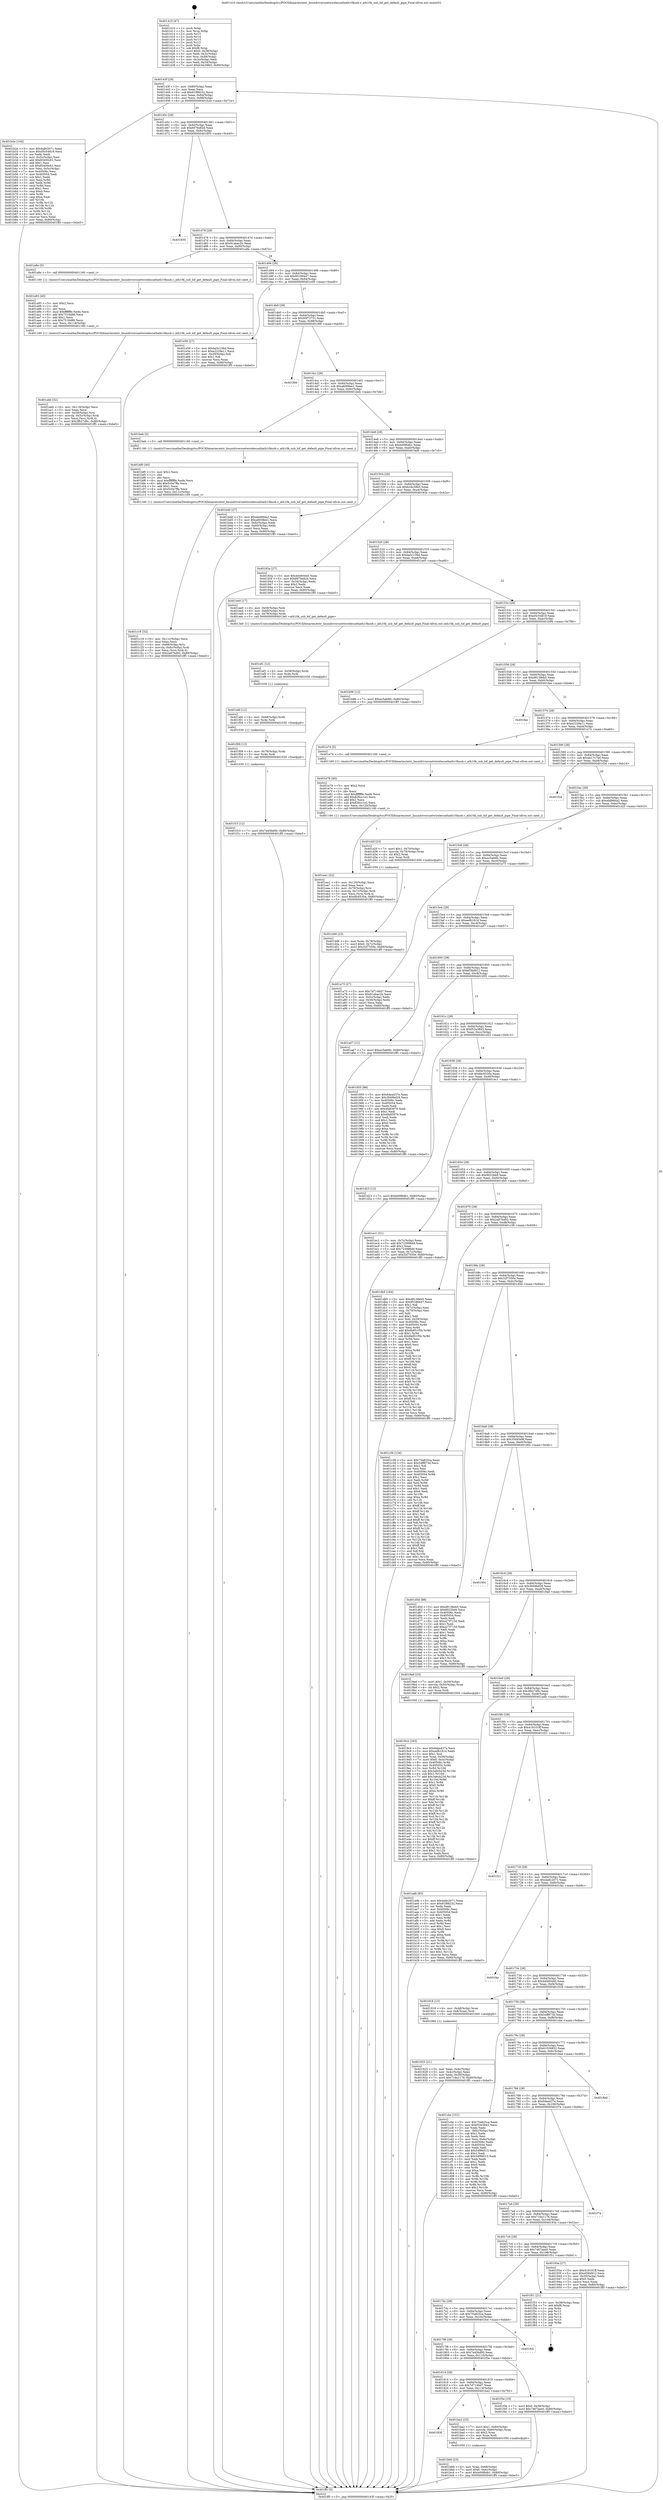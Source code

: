 digraph "0x401410" {
  label = "0x401410 (/mnt/c/Users/mathe/Desktop/tcc/POCII/binaries/extr_linuxdriversnetwirelessathath10kusb.c_ath10k_usb_hif_get_default_pipe_Final-ollvm.out::main(0))"
  labelloc = "t"
  node[shape=record]

  Entry [label="",width=0.3,height=0.3,shape=circle,fillcolor=black,style=filled]
  "0x40143f" [label="{
     0x40143f [29]\l
     | [instrs]\l
     &nbsp;&nbsp;0x40143f \<+3\>: mov -0x80(%rbp),%eax\l
     &nbsp;&nbsp;0x401442 \<+2\>: mov %eax,%ecx\l
     &nbsp;&nbsp;0x401444 \<+6\>: sub $0x81f88232,%ecx\l
     &nbsp;&nbsp;0x40144a \<+6\>: mov %eax,-0x84(%rbp)\l
     &nbsp;&nbsp;0x401450 \<+6\>: mov %ecx,-0x88(%rbp)\l
     &nbsp;&nbsp;0x401456 \<+6\>: je 0000000000401b2e \<main+0x71e\>\l
  }"]
  "0x401b2e" [label="{
     0x401b2e [104]\l
     | [instrs]\l
     &nbsp;&nbsp;0x401b2e \<+5\>: mov $0x4a8c2071,%eax\l
     &nbsp;&nbsp;0x401b33 \<+5\>: mov $0xd5c54819,%ecx\l
     &nbsp;&nbsp;0x401b38 \<+2\>: xor %edx,%edx\l
     &nbsp;&nbsp;0x401b3a \<+3\>: mov -0x5c(%rbp),%esi\l
     &nbsp;&nbsp;0x401b3d \<+6\>: add $0x83400c61,%esi\l
     &nbsp;&nbsp;0x401b43 \<+3\>: add $0x1,%esi\l
     &nbsp;&nbsp;0x401b46 \<+6\>: sub $0x83400c61,%esi\l
     &nbsp;&nbsp;0x401b4c \<+3\>: mov %esi,-0x5c(%rbp)\l
     &nbsp;&nbsp;0x401b4f \<+7\>: mov 0x40506c,%esi\l
     &nbsp;&nbsp;0x401b56 \<+7\>: mov 0x405054,%edi\l
     &nbsp;&nbsp;0x401b5d \<+3\>: sub $0x1,%edx\l
     &nbsp;&nbsp;0x401b60 \<+3\>: mov %esi,%r8d\l
     &nbsp;&nbsp;0x401b63 \<+3\>: add %edx,%r8d\l
     &nbsp;&nbsp;0x401b66 \<+4\>: imul %r8d,%esi\l
     &nbsp;&nbsp;0x401b6a \<+3\>: and $0x1,%esi\l
     &nbsp;&nbsp;0x401b6d \<+3\>: cmp $0x0,%esi\l
     &nbsp;&nbsp;0x401b70 \<+4\>: sete %r9b\l
     &nbsp;&nbsp;0x401b74 \<+3\>: cmp $0xa,%edi\l
     &nbsp;&nbsp;0x401b77 \<+4\>: setl %r10b\l
     &nbsp;&nbsp;0x401b7b \<+3\>: mov %r9b,%r11b\l
     &nbsp;&nbsp;0x401b7e \<+3\>: and %r10b,%r11b\l
     &nbsp;&nbsp;0x401b81 \<+3\>: xor %r10b,%r9b\l
     &nbsp;&nbsp;0x401b84 \<+3\>: or %r9b,%r11b\l
     &nbsp;&nbsp;0x401b87 \<+4\>: test $0x1,%r11b\l
     &nbsp;&nbsp;0x401b8b \<+3\>: cmovne %ecx,%eax\l
     &nbsp;&nbsp;0x401b8e \<+3\>: mov %eax,-0x80(%rbp)\l
     &nbsp;&nbsp;0x401b91 \<+5\>: jmp 0000000000401ff5 \<main+0xbe5\>\l
  }"]
  "0x40145c" [label="{
     0x40145c [28]\l
     | [instrs]\l
     &nbsp;&nbsp;0x40145c \<+5\>: jmp 0000000000401461 \<main+0x51\>\l
     &nbsp;&nbsp;0x401461 \<+6\>: mov -0x84(%rbp),%eax\l
     &nbsp;&nbsp;0x401467 \<+5\>: sub $0x8976e82d,%eax\l
     &nbsp;&nbsp;0x40146c \<+6\>: mov %eax,-0x8c(%rbp)\l
     &nbsp;&nbsp;0x401472 \<+6\>: je 0000000000401855 \<main+0x445\>\l
  }"]
  Exit [label="",width=0.3,height=0.3,shape=circle,fillcolor=black,style=filled,peripheries=2]
  "0x401855" [label="{
     0x401855\l
  }", style=dashed]
  "0x401478" [label="{
     0x401478 [28]\l
     | [instrs]\l
     &nbsp;&nbsp;0x401478 \<+5\>: jmp 000000000040147d \<main+0x6d\>\l
     &nbsp;&nbsp;0x40147d \<+6\>: mov -0x84(%rbp),%eax\l
     &nbsp;&nbsp;0x401483 \<+5\>: sub $0x91abac2b,%eax\l
     &nbsp;&nbsp;0x401488 \<+6\>: mov %eax,-0x90(%rbp)\l
     &nbsp;&nbsp;0x40148e \<+6\>: je 0000000000401a8e \<main+0x67e\>\l
  }"]
  "0x401f15" [label="{
     0x401f15 [12]\l
     | [instrs]\l
     &nbsp;&nbsp;0x401f15 \<+7\>: movl $0x7a45bd00,-0x80(%rbp)\l
     &nbsp;&nbsp;0x401f1c \<+5\>: jmp 0000000000401ff5 \<main+0xbe5\>\l
  }"]
  "0x401a8e" [label="{
     0x401a8e [5]\l
     | [instrs]\l
     &nbsp;&nbsp;0x401a8e \<+5\>: call 0000000000401160 \<next_i\>\l
     | [calls]\l
     &nbsp;&nbsp;0x401160 \{1\} (/mnt/c/Users/mathe/Desktop/tcc/POCII/binaries/extr_linuxdriversnetwirelessathath10kusb.c_ath10k_usb_hif_get_default_pipe_Final-ollvm.out::next_i)\l
  }"]
  "0x401494" [label="{
     0x401494 [28]\l
     | [instrs]\l
     &nbsp;&nbsp;0x401494 \<+5\>: jmp 0000000000401499 \<main+0x89\>\l
     &nbsp;&nbsp;0x401499 \<+6\>: mov -0x84(%rbp),%eax\l
     &nbsp;&nbsp;0x40149f \<+5\>: sub $0x95189447,%eax\l
     &nbsp;&nbsp;0x4014a4 \<+6\>: mov %eax,-0x94(%rbp)\l
     &nbsp;&nbsp;0x4014aa \<+6\>: je 0000000000401e59 \<main+0xa49\>\l
  }"]
  "0x401f09" [label="{
     0x401f09 [12]\l
     | [instrs]\l
     &nbsp;&nbsp;0x401f09 \<+4\>: mov -0x78(%rbp),%rdx\l
     &nbsp;&nbsp;0x401f0d \<+3\>: mov %rdx,%rdi\l
     &nbsp;&nbsp;0x401f10 \<+5\>: call 0000000000401030 \<free@plt\>\l
     | [calls]\l
     &nbsp;&nbsp;0x401030 \{1\} (unknown)\l
  }"]
  "0x401e59" [label="{
     0x401e59 [27]\l
     | [instrs]\l
     &nbsp;&nbsp;0x401e59 \<+5\>: mov $0xba5c156d,%eax\l
     &nbsp;&nbsp;0x401e5e \<+5\>: mov $0xe2229e11,%ecx\l
     &nbsp;&nbsp;0x401e63 \<+3\>: mov -0x29(%rbp),%dl\l
     &nbsp;&nbsp;0x401e66 \<+3\>: test $0x1,%dl\l
     &nbsp;&nbsp;0x401e69 \<+3\>: cmovne %ecx,%eax\l
     &nbsp;&nbsp;0x401e6c \<+3\>: mov %eax,-0x80(%rbp)\l
     &nbsp;&nbsp;0x401e6f \<+5\>: jmp 0000000000401ff5 \<main+0xbe5\>\l
  }"]
  "0x4014b0" [label="{
     0x4014b0 [28]\l
     | [instrs]\l
     &nbsp;&nbsp;0x4014b0 \<+5\>: jmp 00000000004014b5 \<main+0xa5\>\l
     &nbsp;&nbsp;0x4014b5 \<+6\>: mov -0x84(%rbp),%eax\l
     &nbsp;&nbsp;0x4014bb \<+5\>: sub $0x95f72731,%eax\l
     &nbsp;&nbsp;0x4014c0 \<+6\>: mov %eax,-0x98(%rbp)\l
     &nbsp;&nbsp;0x4014c6 \<+6\>: je 0000000000401f66 \<main+0xb56\>\l
  }"]
  "0x401efd" [label="{
     0x401efd [12]\l
     | [instrs]\l
     &nbsp;&nbsp;0x401efd \<+4\>: mov -0x68(%rbp),%rdx\l
     &nbsp;&nbsp;0x401f01 \<+3\>: mov %rdx,%rdi\l
     &nbsp;&nbsp;0x401f04 \<+5\>: call 0000000000401030 \<free@plt\>\l
     | [calls]\l
     &nbsp;&nbsp;0x401030 \{1\} (unknown)\l
  }"]
  "0x401f66" [label="{
     0x401f66\l
  }", style=dashed]
  "0x4014cc" [label="{
     0x4014cc [28]\l
     | [instrs]\l
     &nbsp;&nbsp;0x4014cc \<+5\>: jmp 00000000004014d1 \<main+0xc1\>\l
     &nbsp;&nbsp;0x4014d1 \<+6\>: mov -0x84(%rbp),%eax\l
     &nbsp;&nbsp;0x4014d7 \<+5\>: sub $0xa6008ee1,%eax\l
     &nbsp;&nbsp;0x4014dc \<+6\>: mov %eax,-0x9c(%rbp)\l
     &nbsp;&nbsp;0x4014e2 \<+6\>: je 0000000000401beb \<main+0x7db\>\l
  }"]
  "0x401ef1" [label="{
     0x401ef1 [12]\l
     | [instrs]\l
     &nbsp;&nbsp;0x401ef1 \<+4\>: mov -0x58(%rbp),%rdx\l
     &nbsp;&nbsp;0x401ef5 \<+3\>: mov %rdx,%rdi\l
     &nbsp;&nbsp;0x401ef8 \<+5\>: call 0000000000401030 \<free@plt\>\l
     | [calls]\l
     &nbsp;&nbsp;0x401030 \{1\} (unknown)\l
  }"]
  "0x401beb" [label="{
     0x401beb [5]\l
     | [instrs]\l
     &nbsp;&nbsp;0x401beb \<+5\>: call 0000000000401160 \<next_i\>\l
     | [calls]\l
     &nbsp;&nbsp;0x401160 \{1\} (/mnt/c/Users/mathe/Desktop/tcc/POCII/binaries/extr_linuxdriversnetwirelessathath10kusb.c_ath10k_usb_hif_get_default_pipe_Final-ollvm.out::next_i)\l
  }"]
  "0x4014e8" [label="{
     0x4014e8 [28]\l
     | [instrs]\l
     &nbsp;&nbsp;0x4014e8 \<+5\>: jmp 00000000004014ed \<main+0xdd\>\l
     &nbsp;&nbsp;0x4014ed \<+6\>: mov -0x84(%rbp),%eax\l
     &nbsp;&nbsp;0x4014f3 \<+5\>: sub $0xb00f6db1,%eax\l
     &nbsp;&nbsp;0x4014f8 \<+6\>: mov %eax,-0xa0(%rbp)\l
     &nbsp;&nbsp;0x4014fe \<+6\>: je 0000000000401bd0 \<main+0x7c0\>\l
  }"]
  "0x401ea1" [label="{
     0x401ea1 [32]\l
     | [instrs]\l
     &nbsp;&nbsp;0x401ea1 \<+6\>: mov -0x120(%rbp),%ecx\l
     &nbsp;&nbsp;0x401ea7 \<+3\>: imul %eax,%ecx\l
     &nbsp;&nbsp;0x401eaa \<+4\>: mov -0x78(%rbp),%rsi\l
     &nbsp;&nbsp;0x401eae \<+4\>: movslq -0x7c(%rbp),%rdi\l
     &nbsp;&nbsp;0x401eb2 \<+3\>: mov %ecx,(%rsi,%rdi,4)\l
     &nbsp;&nbsp;0x401eb5 \<+7\>: movl $0xfdc6530a,-0x80(%rbp)\l
     &nbsp;&nbsp;0x401ebc \<+5\>: jmp 0000000000401ff5 \<main+0xbe5\>\l
  }"]
  "0x401bd0" [label="{
     0x401bd0 [27]\l
     | [instrs]\l
     &nbsp;&nbsp;0x401bd0 \<+5\>: mov $0xebd960a2,%eax\l
     &nbsp;&nbsp;0x401bd5 \<+5\>: mov $0xa6008ee1,%ecx\l
     &nbsp;&nbsp;0x401bda \<+3\>: mov -0x6c(%rbp),%edx\l
     &nbsp;&nbsp;0x401bdd \<+3\>: cmp -0x60(%rbp),%edx\l
     &nbsp;&nbsp;0x401be0 \<+3\>: cmovl %ecx,%eax\l
     &nbsp;&nbsp;0x401be3 \<+3\>: mov %eax,-0x80(%rbp)\l
     &nbsp;&nbsp;0x401be6 \<+5\>: jmp 0000000000401ff5 \<main+0xbe5\>\l
  }"]
  "0x401504" [label="{
     0x401504 [28]\l
     | [instrs]\l
     &nbsp;&nbsp;0x401504 \<+5\>: jmp 0000000000401509 \<main+0xf9\>\l
     &nbsp;&nbsp;0x401509 \<+6\>: mov -0x84(%rbp),%eax\l
     &nbsp;&nbsp;0x40150f \<+5\>: sub $0xb34c58b5,%eax\l
     &nbsp;&nbsp;0x401514 \<+6\>: mov %eax,-0xa4(%rbp)\l
     &nbsp;&nbsp;0x40151a \<+6\>: je 000000000040183a \<main+0x42a\>\l
  }"]
  "0x401e79" [label="{
     0x401e79 [40]\l
     | [instrs]\l
     &nbsp;&nbsp;0x401e79 \<+5\>: mov $0x2,%ecx\l
     &nbsp;&nbsp;0x401e7e \<+1\>: cltd\l
     &nbsp;&nbsp;0x401e7f \<+2\>: idiv %ecx\l
     &nbsp;&nbsp;0x401e81 \<+6\>: imul $0xfffffffe,%edx,%ecx\l
     &nbsp;&nbsp;0x401e87 \<+6\>: add $0x826cc1e2,%ecx\l
     &nbsp;&nbsp;0x401e8d \<+3\>: add $0x1,%ecx\l
     &nbsp;&nbsp;0x401e90 \<+6\>: sub $0x826cc1e2,%ecx\l
     &nbsp;&nbsp;0x401e96 \<+6\>: mov %ecx,-0x120(%rbp)\l
     &nbsp;&nbsp;0x401e9c \<+5\>: call 0000000000401160 \<next_i\>\l
     | [calls]\l
     &nbsp;&nbsp;0x401160 \{1\} (/mnt/c/Users/mathe/Desktop/tcc/POCII/binaries/extr_linuxdriversnetwirelessathath10kusb.c_ath10k_usb_hif_get_default_pipe_Final-ollvm.out::next_i)\l
  }"]
  "0x40183a" [label="{
     0x40183a [27]\l
     | [instrs]\l
     &nbsp;&nbsp;0x40183a \<+5\>: mov $0x4d460440,%eax\l
     &nbsp;&nbsp;0x40183f \<+5\>: mov $0x8976e82d,%ecx\l
     &nbsp;&nbsp;0x401844 \<+3\>: mov -0x34(%rbp),%edx\l
     &nbsp;&nbsp;0x401847 \<+3\>: cmp $0x2,%edx\l
     &nbsp;&nbsp;0x40184a \<+3\>: cmovne %ecx,%eax\l
     &nbsp;&nbsp;0x40184d \<+3\>: mov %eax,-0x80(%rbp)\l
     &nbsp;&nbsp;0x401850 \<+5\>: jmp 0000000000401ff5 \<main+0xbe5\>\l
  }"]
  "0x401520" [label="{
     0x401520 [28]\l
     | [instrs]\l
     &nbsp;&nbsp;0x401520 \<+5\>: jmp 0000000000401525 \<main+0x115\>\l
     &nbsp;&nbsp;0x401525 \<+6\>: mov -0x84(%rbp),%eax\l
     &nbsp;&nbsp;0x40152b \<+5\>: sub $0xba5c156d,%eax\l
     &nbsp;&nbsp;0x401530 \<+6\>: mov %eax,-0xa8(%rbp)\l
     &nbsp;&nbsp;0x401536 \<+6\>: je 0000000000401ee0 \<main+0xad0\>\l
  }"]
  "0x401ff5" [label="{
     0x401ff5 [5]\l
     | [instrs]\l
     &nbsp;&nbsp;0x401ff5 \<+5\>: jmp 000000000040143f \<main+0x2f\>\l
  }"]
  "0x401410" [label="{
     0x401410 [47]\l
     | [instrs]\l
     &nbsp;&nbsp;0x401410 \<+1\>: push %rbp\l
     &nbsp;&nbsp;0x401411 \<+3\>: mov %rsp,%rbp\l
     &nbsp;&nbsp;0x401414 \<+2\>: push %r15\l
     &nbsp;&nbsp;0x401416 \<+2\>: push %r14\l
     &nbsp;&nbsp;0x401418 \<+2\>: push %r13\l
     &nbsp;&nbsp;0x40141a \<+2\>: push %r12\l
     &nbsp;&nbsp;0x40141c \<+1\>: push %rbx\l
     &nbsp;&nbsp;0x40141d \<+7\>: sub $0xf8,%rsp\l
     &nbsp;&nbsp;0x401424 \<+7\>: movl $0x0,-0x38(%rbp)\l
     &nbsp;&nbsp;0x40142b \<+3\>: mov %edi,-0x3c(%rbp)\l
     &nbsp;&nbsp;0x40142e \<+4\>: mov %rsi,-0x48(%rbp)\l
     &nbsp;&nbsp;0x401432 \<+3\>: mov -0x3c(%rbp),%edi\l
     &nbsp;&nbsp;0x401435 \<+3\>: mov %edi,-0x34(%rbp)\l
     &nbsp;&nbsp;0x401438 \<+7\>: movl $0xb34c58b5,-0x80(%rbp)\l
  }"]
  "0x401d46" [label="{
     0x401d46 [23]\l
     | [instrs]\l
     &nbsp;&nbsp;0x401d46 \<+4\>: mov %rax,-0x78(%rbp)\l
     &nbsp;&nbsp;0x401d4a \<+7\>: movl $0x0,-0x7c(%rbp)\l
     &nbsp;&nbsp;0x401d51 \<+7\>: movl $0x32f7550e,-0x80(%rbp)\l
     &nbsp;&nbsp;0x401d58 \<+5\>: jmp 0000000000401ff5 \<main+0xbe5\>\l
  }"]
  "0x401ee0" [label="{
     0x401ee0 [17]\l
     | [instrs]\l
     &nbsp;&nbsp;0x401ee0 \<+4\>: mov -0x58(%rbp),%rdi\l
     &nbsp;&nbsp;0x401ee4 \<+4\>: mov -0x68(%rbp),%rsi\l
     &nbsp;&nbsp;0x401ee8 \<+4\>: mov -0x78(%rbp),%rdx\l
     &nbsp;&nbsp;0x401eec \<+5\>: call 00000000004013e0 \<ath10k_usb_hif_get_default_pipe\>\l
     | [calls]\l
     &nbsp;&nbsp;0x4013e0 \{1\} (/mnt/c/Users/mathe/Desktop/tcc/POCII/binaries/extr_linuxdriversnetwirelessathath10kusb.c_ath10k_usb_hif_get_default_pipe_Final-ollvm.out::ath10k_usb_hif_get_default_pipe)\l
  }"]
  "0x40153c" [label="{
     0x40153c [28]\l
     | [instrs]\l
     &nbsp;&nbsp;0x40153c \<+5\>: jmp 0000000000401541 \<main+0x131\>\l
     &nbsp;&nbsp;0x401541 \<+6\>: mov -0x84(%rbp),%eax\l
     &nbsp;&nbsp;0x401547 \<+5\>: sub $0xd5c54819,%eax\l
     &nbsp;&nbsp;0x40154c \<+6\>: mov %eax,-0xac(%rbp)\l
     &nbsp;&nbsp;0x401552 \<+6\>: je 0000000000401b96 \<main+0x786\>\l
  }"]
  "0x401c18" [label="{
     0x401c18 [32]\l
     | [instrs]\l
     &nbsp;&nbsp;0x401c18 \<+6\>: mov -0x11c(%rbp),%ecx\l
     &nbsp;&nbsp;0x401c1e \<+3\>: imul %eax,%ecx\l
     &nbsp;&nbsp;0x401c21 \<+4\>: mov -0x68(%rbp),%rsi\l
     &nbsp;&nbsp;0x401c25 \<+4\>: movslq -0x6c(%rbp),%rdi\l
     &nbsp;&nbsp;0x401c29 \<+3\>: mov %ecx,(%rsi,%rdi,4)\l
     &nbsp;&nbsp;0x401c2c \<+7\>: movl $0x2a87bd92,-0x80(%rbp)\l
     &nbsp;&nbsp;0x401c33 \<+5\>: jmp 0000000000401ff5 \<main+0xbe5\>\l
  }"]
  "0x401b96" [label="{
     0x401b96 [12]\l
     | [instrs]\l
     &nbsp;&nbsp;0x401b96 \<+7\>: movl $0xec5ab6fc,-0x80(%rbp)\l
     &nbsp;&nbsp;0x401b9d \<+5\>: jmp 0000000000401ff5 \<main+0xbe5\>\l
  }"]
  "0x401558" [label="{
     0x401558 [28]\l
     | [instrs]\l
     &nbsp;&nbsp;0x401558 \<+5\>: jmp 000000000040155d \<main+0x14d\>\l
     &nbsp;&nbsp;0x40155d \<+6\>: mov -0x84(%rbp),%eax\l
     &nbsp;&nbsp;0x401563 \<+5\>: sub $0xd9138eb5,%eax\l
     &nbsp;&nbsp;0x401568 \<+6\>: mov %eax,-0xb0(%rbp)\l
     &nbsp;&nbsp;0x40156e \<+6\>: je 0000000000401fee \<main+0xbde\>\l
  }"]
  "0x401bf0" [label="{
     0x401bf0 [40]\l
     | [instrs]\l
     &nbsp;&nbsp;0x401bf0 \<+5\>: mov $0x2,%ecx\l
     &nbsp;&nbsp;0x401bf5 \<+1\>: cltd\l
     &nbsp;&nbsp;0x401bf6 \<+2\>: idiv %ecx\l
     &nbsp;&nbsp;0x401bf8 \<+6\>: imul $0xfffffffe,%edx,%ecx\l
     &nbsp;&nbsp;0x401bfe \<+6\>: add $0x5c0a7ffa,%ecx\l
     &nbsp;&nbsp;0x401c04 \<+3\>: add $0x1,%ecx\l
     &nbsp;&nbsp;0x401c07 \<+6\>: sub $0x5c0a7ffa,%ecx\l
     &nbsp;&nbsp;0x401c0d \<+6\>: mov %ecx,-0x11c(%rbp)\l
     &nbsp;&nbsp;0x401c13 \<+5\>: call 0000000000401160 \<next_i\>\l
     | [calls]\l
     &nbsp;&nbsp;0x401160 \{1\} (/mnt/c/Users/mathe/Desktop/tcc/POCII/binaries/extr_linuxdriversnetwirelessathath10kusb.c_ath10k_usb_hif_get_default_pipe_Final-ollvm.out::next_i)\l
  }"]
  "0x401fee" [label="{
     0x401fee\l
  }", style=dashed]
  "0x401574" [label="{
     0x401574 [28]\l
     | [instrs]\l
     &nbsp;&nbsp;0x401574 \<+5\>: jmp 0000000000401579 \<main+0x169\>\l
     &nbsp;&nbsp;0x401579 \<+6\>: mov -0x84(%rbp),%eax\l
     &nbsp;&nbsp;0x40157f \<+5\>: sub $0xe2229e11,%eax\l
     &nbsp;&nbsp;0x401584 \<+6\>: mov %eax,-0xb4(%rbp)\l
     &nbsp;&nbsp;0x40158a \<+6\>: je 0000000000401e74 \<main+0xa64\>\l
  }"]
  "0x401bb9" [label="{
     0x401bb9 [23]\l
     | [instrs]\l
     &nbsp;&nbsp;0x401bb9 \<+4\>: mov %rax,-0x68(%rbp)\l
     &nbsp;&nbsp;0x401bbd \<+7\>: movl $0x0,-0x6c(%rbp)\l
     &nbsp;&nbsp;0x401bc4 \<+7\>: movl $0xb00f6db1,-0x80(%rbp)\l
     &nbsp;&nbsp;0x401bcb \<+5\>: jmp 0000000000401ff5 \<main+0xbe5\>\l
  }"]
  "0x401e74" [label="{
     0x401e74 [5]\l
     | [instrs]\l
     &nbsp;&nbsp;0x401e74 \<+5\>: call 0000000000401160 \<next_i\>\l
     | [calls]\l
     &nbsp;&nbsp;0x401160 \{1\} (/mnt/c/Users/mathe/Desktop/tcc/POCII/binaries/extr_linuxdriversnetwirelessathath10kusb.c_ath10k_usb_hif_get_default_pipe_Final-ollvm.out::next_i)\l
  }"]
  "0x401590" [label="{
     0x401590 [28]\l
     | [instrs]\l
     &nbsp;&nbsp;0x401590 \<+5\>: jmp 0000000000401595 \<main+0x185\>\l
     &nbsp;&nbsp;0x401595 \<+6\>: mov -0x84(%rbp),%eax\l
     &nbsp;&nbsp;0x40159b \<+5\>: sub $0xeb17c7a0,%eax\l
     &nbsp;&nbsp;0x4015a0 \<+6\>: mov %eax,-0xb8(%rbp)\l
     &nbsp;&nbsp;0x4015a6 \<+6\>: je 0000000000401f2d \<main+0xb1d\>\l
  }"]
  "0x401830" [label="{
     0x401830\l
  }", style=dashed]
  "0x401f2d" [label="{
     0x401f2d\l
  }", style=dashed]
  "0x4015ac" [label="{
     0x4015ac [28]\l
     | [instrs]\l
     &nbsp;&nbsp;0x4015ac \<+5\>: jmp 00000000004015b1 \<main+0x1a1\>\l
     &nbsp;&nbsp;0x4015b1 \<+6\>: mov -0x84(%rbp),%eax\l
     &nbsp;&nbsp;0x4015b7 \<+5\>: sub $0xebd960a2,%eax\l
     &nbsp;&nbsp;0x4015bc \<+6\>: mov %eax,-0xbc(%rbp)\l
     &nbsp;&nbsp;0x4015c2 \<+6\>: je 0000000000401d2f \<main+0x91f\>\l
  }"]
  "0x401ba2" [label="{
     0x401ba2 [23]\l
     | [instrs]\l
     &nbsp;&nbsp;0x401ba2 \<+7\>: movl $0x1,-0x60(%rbp)\l
     &nbsp;&nbsp;0x401ba9 \<+4\>: movslq -0x60(%rbp),%rax\l
     &nbsp;&nbsp;0x401bad \<+4\>: shl $0x2,%rax\l
     &nbsp;&nbsp;0x401bb1 \<+3\>: mov %rax,%rdi\l
     &nbsp;&nbsp;0x401bb4 \<+5\>: call 0000000000401050 \<malloc@plt\>\l
     | [calls]\l
     &nbsp;&nbsp;0x401050 \{1\} (unknown)\l
  }"]
  "0x401d2f" [label="{
     0x401d2f [23]\l
     | [instrs]\l
     &nbsp;&nbsp;0x401d2f \<+7\>: movl $0x1,-0x70(%rbp)\l
     &nbsp;&nbsp;0x401d36 \<+4\>: movslq -0x70(%rbp),%rax\l
     &nbsp;&nbsp;0x401d3a \<+4\>: shl $0x2,%rax\l
     &nbsp;&nbsp;0x401d3e \<+3\>: mov %rax,%rdi\l
     &nbsp;&nbsp;0x401d41 \<+5\>: call 0000000000401050 \<malloc@plt\>\l
     | [calls]\l
     &nbsp;&nbsp;0x401050 \{1\} (unknown)\l
  }"]
  "0x4015c8" [label="{
     0x4015c8 [28]\l
     | [instrs]\l
     &nbsp;&nbsp;0x4015c8 \<+5\>: jmp 00000000004015cd \<main+0x1bd\>\l
     &nbsp;&nbsp;0x4015cd \<+6\>: mov -0x84(%rbp),%eax\l
     &nbsp;&nbsp;0x4015d3 \<+5\>: sub $0xec5ab6fc,%eax\l
     &nbsp;&nbsp;0x4015d8 \<+6\>: mov %eax,-0xc0(%rbp)\l
     &nbsp;&nbsp;0x4015de \<+6\>: je 0000000000401a73 \<main+0x663\>\l
  }"]
  "0x401814" [label="{
     0x401814 [28]\l
     | [instrs]\l
     &nbsp;&nbsp;0x401814 \<+5\>: jmp 0000000000401819 \<main+0x409\>\l
     &nbsp;&nbsp;0x401819 \<+6\>: mov -0x84(%rbp),%eax\l
     &nbsp;&nbsp;0x40181f \<+5\>: sub $0x7d7146d7,%eax\l
     &nbsp;&nbsp;0x401824 \<+6\>: mov %eax,-0x114(%rbp)\l
     &nbsp;&nbsp;0x40182a \<+6\>: je 0000000000401ba2 \<main+0x792\>\l
  }"]
  "0x401a73" [label="{
     0x401a73 [27]\l
     | [instrs]\l
     &nbsp;&nbsp;0x401a73 \<+5\>: mov $0x7d7146d7,%eax\l
     &nbsp;&nbsp;0x401a78 \<+5\>: mov $0x91abac2b,%ecx\l
     &nbsp;&nbsp;0x401a7d \<+3\>: mov -0x5c(%rbp),%edx\l
     &nbsp;&nbsp;0x401a80 \<+3\>: cmp -0x50(%rbp),%edx\l
     &nbsp;&nbsp;0x401a83 \<+3\>: cmovl %ecx,%eax\l
     &nbsp;&nbsp;0x401a86 \<+3\>: mov %eax,-0x80(%rbp)\l
     &nbsp;&nbsp;0x401a89 \<+5\>: jmp 0000000000401ff5 \<main+0xbe5\>\l
  }"]
  "0x4015e4" [label="{
     0x4015e4 [28]\l
     | [instrs]\l
     &nbsp;&nbsp;0x4015e4 \<+5\>: jmp 00000000004015e9 \<main+0x1d9\>\l
     &nbsp;&nbsp;0x4015e9 \<+6\>: mov -0x84(%rbp),%eax\l
     &nbsp;&nbsp;0x4015ef \<+5\>: sub $0xeefb181d,%eax\l
     &nbsp;&nbsp;0x4015f4 \<+6\>: mov %eax,-0xc4(%rbp)\l
     &nbsp;&nbsp;0x4015fa \<+6\>: je 0000000000401a67 \<main+0x657\>\l
  }"]
  "0x401f3e" [label="{
     0x401f3e [19]\l
     | [instrs]\l
     &nbsp;&nbsp;0x401f3e \<+7\>: movl $0x0,-0x38(%rbp)\l
     &nbsp;&nbsp;0x401f45 \<+7\>: movl $0x7467aee0,-0x80(%rbp)\l
     &nbsp;&nbsp;0x401f4c \<+5\>: jmp 0000000000401ff5 \<main+0xbe5\>\l
  }"]
  "0x401a67" [label="{
     0x401a67 [12]\l
     | [instrs]\l
     &nbsp;&nbsp;0x401a67 \<+7\>: movl $0xec5ab6fc,-0x80(%rbp)\l
     &nbsp;&nbsp;0x401a6e \<+5\>: jmp 0000000000401ff5 \<main+0xbe5\>\l
  }"]
  "0x401600" [label="{
     0x401600 [28]\l
     | [instrs]\l
     &nbsp;&nbsp;0x401600 \<+5\>: jmp 0000000000401605 \<main+0x1f5\>\l
     &nbsp;&nbsp;0x401605 \<+6\>: mov -0x84(%rbp),%eax\l
     &nbsp;&nbsp;0x40160b \<+5\>: sub $0xef36d912,%eax\l
     &nbsp;&nbsp;0x401610 \<+6\>: mov %eax,-0xc8(%rbp)\l
     &nbsp;&nbsp;0x401616 \<+6\>: je 0000000000401955 \<main+0x545\>\l
  }"]
  "0x4017f8" [label="{
     0x4017f8 [28]\l
     | [instrs]\l
     &nbsp;&nbsp;0x4017f8 \<+5\>: jmp 00000000004017fd \<main+0x3ed\>\l
     &nbsp;&nbsp;0x4017fd \<+6\>: mov -0x84(%rbp),%eax\l
     &nbsp;&nbsp;0x401803 \<+5\>: sub $0x7a45bd00,%eax\l
     &nbsp;&nbsp;0x401808 \<+6\>: mov %eax,-0x110(%rbp)\l
     &nbsp;&nbsp;0x40180e \<+6\>: je 0000000000401f3e \<main+0xb2e\>\l
  }"]
  "0x401955" [label="{
     0x401955 [88]\l
     | [instrs]\l
     &nbsp;&nbsp;0x401955 \<+5\>: mov $0x6dea437e,%eax\l
     &nbsp;&nbsp;0x40195a \<+5\>: mov $0x3949bd28,%ecx\l
     &nbsp;&nbsp;0x40195f \<+7\>: mov 0x40506c,%edx\l
     &nbsp;&nbsp;0x401966 \<+7\>: mov 0x405054,%esi\l
     &nbsp;&nbsp;0x40196d \<+2\>: mov %edx,%edi\l
     &nbsp;&nbsp;0x40196f \<+6\>: add $0x4fa83970,%edi\l
     &nbsp;&nbsp;0x401975 \<+3\>: sub $0x1,%edi\l
     &nbsp;&nbsp;0x401978 \<+6\>: sub $0x4fa83970,%edi\l
     &nbsp;&nbsp;0x40197e \<+3\>: imul %edi,%edx\l
     &nbsp;&nbsp;0x401981 \<+3\>: and $0x1,%edx\l
     &nbsp;&nbsp;0x401984 \<+3\>: cmp $0x0,%edx\l
     &nbsp;&nbsp;0x401987 \<+4\>: sete %r8b\l
     &nbsp;&nbsp;0x40198b \<+3\>: cmp $0xa,%esi\l
     &nbsp;&nbsp;0x40198e \<+4\>: setl %r9b\l
     &nbsp;&nbsp;0x401992 \<+3\>: mov %r8b,%r10b\l
     &nbsp;&nbsp;0x401995 \<+3\>: and %r9b,%r10b\l
     &nbsp;&nbsp;0x401998 \<+3\>: xor %r9b,%r8b\l
     &nbsp;&nbsp;0x40199b \<+3\>: or %r8b,%r10b\l
     &nbsp;&nbsp;0x40199e \<+4\>: test $0x1,%r10b\l
     &nbsp;&nbsp;0x4019a2 \<+3\>: cmovne %ecx,%eax\l
     &nbsp;&nbsp;0x4019a5 \<+3\>: mov %eax,-0x80(%rbp)\l
     &nbsp;&nbsp;0x4019a8 \<+5\>: jmp 0000000000401ff5 \<main+0xbe5\>\l
  }"]
  "0x40161c" [label="{
     0x40161c [28]\l
     | [instrs]\l
     &nbsp;&nbsp;0x40161c \<+5\>: jmp 0000000000401621 \<main+0x211\>\l
     &nbsp;&nbsp;0x401621 \<+6\>: mov -0x84(%rbp),%eax\l
     &nbsp;&nbsp;0x401627 \<+5\>: sub $0xf52e3843,%eax\l
     &nbsp;&nbsp;0x40162c \<+6\>: mov %eax,-0xcc(%rbp)\l
     &nbsp;&nbsp;0x401632 \<+6\>: je 0000000000401d23 \<main+0x913\>\l
  }"]
  "0x401fcd" [label="{
     0x401fcd\l
  }", style=dashed]
  "0x401d23" [label="{
     0x401d23 [12]\l
     | [instrs]\l
     &nbsp;&nbsp;0x401d23 \<+7\>: movl $0xb00f6db1,-0x80(%rbp)\l
     &nbsp;&nbsp;0x401d2a \<+5\>: jmp 0000000000401ff5 \<main+0xbe5\>\l
  }"]
  "0x401638" [label="{
     0x401638 [28]\l
     | [instrs]\l
     &nbsp;&nbsp;0x401638 \<+5\>: jmp 000000000040163d \<main+0x22d\>\l
     &nbsp;&nbsp;0x40163d \<+6\>: mov -0x84(%rbp),%eax\l
     &nbsp;&nbsp;0x401643 \<+5\>: sub $0xfdc6530a,%eax\l
     &nbsp;&nbsp;0x401648 \<+6\>: mov %eax,-0xd0(%rbp)\l
     &nbsp;&nbsp;0x40164e \<+6\>: je 0000000000401ec1 \<main+0xab1\>\l
  }"]
  "0x4017dc" [label="{
     0x4017dc [28]\l
     | [instrs]\l
     &nbsp;&nbsp;0x4017dc \<+5\>: jmp 00000000004017e1 \<main+0x3d1\>\l
     &nbsp;&nbsp;0x4017e1 \<+6\>: mov -0x84(%rbp),%eax\l
     &nbsp;&nbsp;0x4017e7 \<+5\>: sub $0x75a825ca,%eax\l
     &nbsp;&nbsp;0x4017ec \<+6\>: mov %eax,-0x10c(%rbp)\l
     &nbsp;&nbsp;0x4017f2 \<+6\>: je 0000000000401fcd \<main+0xbbd\>\l
  }"]
  "0x401ec1" [label="{
     0x401ec1 [31]\l
     | [instrs]\l
     &nbsp;&nbsp;0x401ec1 \<+3\>: mov -0x7c(%rbp),%eax\l
     &nbsp;&nbsp;0x401ec4 \<+5\>: add $0x723986dd,%eax\l
     &nbsp;&nbsp;0x401ec9 \<+3\>: add $0x1,%eax\l
     &nbsp;&nbsp;0x401ecc \<+5\>: sub $0x723986dd,%eax\l
     &nbsp;&nbsp;0x401ed1 \<+3\>: mov %eax,-0x7c(%rbp)\l
     &nbsp;&nbsp;0x401ed4 \<+7\>: movl $0x32f7550e,-0x80(%rbp)\l
     &nbsp;&nbsp;0x401edb \<+5\>: jmp 0000000000401ff5 \<main+0xbe5\>\l
  }"]
  "0x401654" [label="{
     0x401654 [28]\l
     | [instrs]\l
     &nbsp;&nbsp;0x401654 \<+5\>: jmp 0000000000401659 \<main+0x249\>\l
     &nbsp;&nbsp;0x401659 \<+6\>: mov -0x84(%rbp),%eax\l
     &nbsp;&nbsp;0x40165f \<+5\>: sub $0x9022bb9,%eax\l
     &nbsp;&nbsp;0x401664 \<+6\>: mov %eax,-0xd4(%rbp)\l
     &nbsp;&nbsp;0x40166a \<+6\>: je 0000000000401db5 \<main+0x9a5\>\l
  }"]
  "0x401f51" [label="{
     0x401f51 [21]\l
     | [instrs]\l
     &nbsp;&nbsp;0x401f51 \<+3\>: mov -0x38(%rbp),%eax\l
     &nbsp;&nbsp;0x401f54 \<+7\>: add $0xf8,%rsp\l
     &nbsp;&nbsp;0x401f5b \<+1\>: pop %rbx\l
     &nbsp;&nbsp;0x401f5c \<+2\>: pop %r12\l
     &nbsp;&nbsp;0x401f5e \<+2\>: pop %r13\l
     &nbsp;&nbsp;0x401f60 \<+2\>: pop %r14\l
     &nbsp;&nbsp;0x401f62 \<+2\>: pop %r15\l
     &nbsp;&nbsp;0x401f64 \<+1\>: pop %rbp\l
     &nbsp;&nbsp;0x401f65 \<+1\>: ret\l
  }"]
  "0x401db5" [label="{
     0x401db5 [164]\l
     | [instrs]\l
     &nbsp;&nbsp;0x401db5 \<+5\>: mov $0xd9138eb5,%eax\l
     &nbsp;&nbsp;0x401dba \<+5\>: mov $0x95189447,%ecx\l
     &nbsp;&nbsp;0x401dbf \<+2\>: mov $0x1,%dl\l
     &nbsp;&nbsp;0x401dc1 \<+3\>: mov -0x7c(%rbp),%esi\l
     &nbsp;&nbsp;0x401dc4 \<+3\>: cmp -0x70(%rbp),%esi\l
     &nbsp;&nbsp;0x401dc7 \<+4\>: setl %dil\l
     &nbsp;&nbsp;0x401dcb \<+4\>: and $0x1,%dil\l
     &nbsp;&nbsp;0x401dcf \<+4\>: mov %dil,-0x29(%rbp)\l
     &nbsp;&nbsp;0x401dd3 \<+7\>: mov 0x40506c,%esi\l
     &nbsp;&nbsp;0x401dda \<+8\>: mov 0x405054,%r8d\l
     &nbsp;&nbsp;0x401de2 \<+3\>: mov %esi,%r9d\l
     &nbsp;&nbsp;0x401de5 \<+7\>: add $0x6b851f5b,%r9d\l
     &nbsp;&nbsp;0x401dec \<+4\>: sub $0x1,%r9d\l
     &nbsp;&nbsp;0x401df0 \<+7\>: sub $0x6b851f5b,%r9d\l
     &nbsp;&nbsp;0x401df7 \<+4\>: imul %r9d,%esi\l
     &nbsp;&nbsp;0x401dfb \<+3\>: and $0x1,%esi\l
     &nbsp;&nbsp;0x401dfe \<+3\>: cmp $0x0,%esi\l
     &nbsp;&nbsp;0x401e01 \<+4\>: sete %dil\l
     &nbsp;&nbsp;0x401e05 \<+4\>: cmp $0xa,%r8d\l
     &nbsp;&nbsp;0x401e09 \<+4\>: setl %r10b\l
     &nbsp;&nbsp;0x401e0d \<+3\>: mov %dil,%r11b\l
     &nbsp;&nbsp;0x401e10 \<+4\>: xor $0xff,%r11b\l
     &nbsp;&nbsp;0x401e14 \<+3\>: mov %r10b,%bl\l
     &nbsp;&nbsp;0x401e17 \<+3\>: xor $0xff,%bl\l
     &nbsp;&nbsp;0x401e1a \<+3\>: xor $0x0,%dl\l
     &nbsp;&nbsp;0x401e1d \<+3\>: mov %r11b,%r14b\l
     &nbsp;&nbsp;0x401e20 \<+4\>: and $0x0,%r14b\l
     &nbsp;&nbsp;0x401e24 \<+3\>: and %dl,%dil\l
     &nbsp;&nbsp;0x401e27 \<+3\>: mov %bl,%r15b\l
     &nbsp;&nbsp;0x401e2a \<+4\>: and $0x0,%r15b\l
     &nbsp;&nbsp;0x401e2e \<+3\>: and %dl,%r10b\l
     &nbsp;&nbsp;0x401e31 \<+3\>: or %dil,%r14b\l
     &nbsp;&nbsp;0x401e34 \<+3\>: or %r10b,%r15b\l
     &nbsp;&nbsp;0x401e37 \<+3\>: xor %r15b,%r14b\l
     &nbsp;&nbsp;0x401e3a \<+3\>: or %bl,%r11b\l
     &nbsp;&nbsp;0x401e3d \<+4\>: xor $0xff,%r11b\l
     &nbsp;&nbsp;0x401e41 \<+3\>: or $0x0,%dl\l
     &nbsp;&nbsp;0x401e44 \<+3\>: and %dl,%r11b\l
     &nbsp;&nbsp;0x401e47 \<+3\>: or %r11b,%r14b\l
     &nbsp;&nbsp;0x401e4a \<+4\>: test $0x1,%r14b\l
     &nbsp;&nbsp;0x401e4e \<+3\>: cmovne %ecx,%eax\l
     &nbsp;&nbsp;0x401e51 \<+3\>: mov %eax,-0x80(%rbp)\l
     &nbsp;&nbsp;0x401e54 \<+5\>: jmp 0000000000401ff5 \<main+0xbe5\>\l
  }"]
  "0x401670" [label="{
     0x401670 [28]\l
     | [instrs]\l
     &nbsp;&nbsp;0x401670 \<+5\>: jmp 0000000000401675 \<main+0x265\>\l
     &nbsp;&nbsp;0x401675 \<+6\>: mov -0x84(%rbp),%eax\l
     &nbsp;&nbsp;0x40167b \<+5\>: sub $0x2a87bd92,%eax\l
     &nbsp;&nbsp;0x401680 \<+6\>: mov %eax,-0xd8(%rbp)\l
     &nbsp;&nbsp;0x401686 \<+6\>: je 0000000000401c38 \<main+0x828\>\l
  }"]
  "0x401abb" [label="{
     0x401abb [32]\l
     | [instrs]\l
     &nbsp;&nbsp;0x401abb \<+6\>: mov -0x118(%rbp),%ecx\l
     &nbsp;&nbsp;0x401ac1 \<+3\>: imul %eax,%ecx\l
     &nbsp;&nbsp;0x401ac4 \<+4\>: mov -0x58(%rbp),%rsi\l
     &nbsp;&nbsp;0x401ac8 \<+4\>: movslq -0x5c(%rbp),%rdi\l
     &nbsp;&nbsp;0x401acc \<+3\>: mov %ecx,(%rsi,%rdi,4)\l
     &nbsp;&nbsp;0x401acf \<+7\>: movl $0x3fb27d9c,-0x80(%rbp)\l
     &nbsp;&nbsp;0x401ad6 \<+5\>: jmp 0000000000401ff5 \<main+0xbe5\>\l
  }"]
  "0x401c38" [label="{
     0x401c38 [134]\l
     | [instrs]\l
     &nbsp;&nbsp;0x401c38 \<+5\>: mov $0x75a825ca,%eax\l
     &nbsp;&nbsp;0x401c3d \<+5\>: mov $0x54ff873d,%ecx\l
     &nbsp;&nbsp;0x401c42 \<+2\>: mov $0x1,%dl\l
     &nbsp;&nbsp;0x401c44 \<+2\>: xor %esi,%esi\l
     &nbsp;&nbsp;0x401c46 \<+7\>: mov 0x40506c,%edi\l
     &nbsp;&nbsp;0x401c4d \<+8\>: mov 0x405054,%r8d\l
     &nbsp;&nbsp;0x401c55 \<+3\>: sub $0x1,%esi\l
     &nbsp;&nbsp;0x401c58 \<+3\>: mov %edi,%r9d\l
     &nbsp;&nbsp;0x401c5b \<+3\>: add %esi,%r9d\l
     &nbsp;&nbsp;0x401c5e \<+4\>: imul %r9d,%edi\l
     &nbsp;&nbsp;0x401c62 \<+3\>: and $0x1,%edi\l
     &nbsp;&nbsp;0x401c65 \<+3\>: cmp $0x0,%edi\l
     &nbsp;&nbsp;0x401c68 \<+4\>: sete %r10b\l
     &nbsp;&nbsp;0x401c6c \<+4\>: cmp $0xa,%r8d\l
     &nbsp;&nbsp;0x401c70 \<+4\>: setl %r11b\l
     &nbsp;&nbsp;0x401c74 \<+3\>: mov %r10b,%bl\l
     &nbsp;&nbsp;0x401c77 \<+3\>: xor $0xff,%bl\l
     &nbsp;&nbsp;0x401c7a \<+3\>: mov %r11b,%r14b\l
     &nbsp;&nbsp;0x401c7d \<+4\>: xor $0xff,%r14b\l
     &nbsp;&nbsp;0x401c81 \<+3\>: xor $0x1,%dl\l
     &nbsp;&nbsp;0x401c84 \<+3\>: mov %bl,%r15b\l
     &nbsp;&nbsp;0x401c87 \<+4\>: and $0xff,%r15b\l
     &nbsp;&nbsp;0x401c8b \<+3\>: and %dl,%r10b\l
     &nbsp;&nbsp;0x401c8e \<+3\>: mov %r14b,%r12b\l
     &nbsp;&nbsp;0x401c91 \<+4\>: and $0xff,%r12b\l
     &nbsp;&nbsp;0x401c95 \<+3\>: and %dl,%r11b\l
     &nbsp;&nbsp;0x401c98 \<+3\>: or %r10b,%r15b\l
     &nbsp;&nbsp;0x401c9b \<+3\>: or %r11b,%r12b\l
     &nbsp;&nbsp;0x401c9e \<+3\>: xor %r12b,%r15b\l
     &nbsp;&nbsp;0x401ca1 \<+3\>: or %r14b,%bl\l
     &nbsp;&nbsp;0x401ca4 \<+3\>: xor $0xff,%bl\l
     &nbsp;&nbsp;0x401ca7 \<+3\>: or $0x1,%dl\l
     &nbsp;&nbsp;0x401caa \<+2\>: and %dl,%bl\l
     &nbsp;&nbsp;0x401cac \<+3\>: or %bl,%r15b\l
     &nbsp;&nbsp;0x401caf \<+4\>: test $0x1,%r15b\l
     &nbsp;&nbsp;0x401cb3 \<+3\>: cmovne %ecx,%eax\l
     &nbsp;&nbsp;0x401cb6 \<+3\>: mov %eax,-0x80(%rbp)\l
     &nbsp;&nbsp;0x401cb9 \<+5\>: jmp 0000000000401ff5 \<main+0xbe5\>\l
  }"]
  "0x40168c" [label="{
     0x40168c [28]\l
     | [instrs]\l
     &nbsp;&nbsp;0x40168c \<+5\>: jmp 0000000000401691 \<main+0x281\>\l
     &nbsp;&nbsp;0x401691 \<+6\>: mov -0x84(%rbp),%eax\l
     &nbsp;&nbsp;0x401697 \<+5\>: sub $0x32f7550e,%eax\l
     &nbsp;&nbsp;0x40169c \<+6\>: mov %eax,-0xdc(%rbp)\l
     &nbsp;&nbsp;0x4016a2 \<+6\>: je 0000000000401d5d \<main+0x94d\>\l
  }"]
  "0x401a93" [label="{
     0x401a93 [40]\l
     | [instrs]\l
     &nbsp;&nbsp;0x401a93 \<+5\>: mov $0x2,%ecx\l
     &nbsp;&nbsp;0x401a98 \<+1\>: cltd\l
     &nbsp;&nbsp;0x401a99 \<+2\>: idiv %ecx\l
     &nbsp;&nbsp;0x401a9b \<+6\>: imul $0xfffffffe,%edx,%ecx\l
     &nbsp;&nbsp;0x401aa1 \<+6\>: add $0x7516d86,%ecx\l
     &nbsp;&nbsp;0x401aa7 \<+3\>: add $0x1,%ecx\l
     &nbsp;&nbsp;0x401aaa \<+6\>: sub $0x7516d86,%ecx\l
     &nbsp;&nbsp;0x401ab0 \<+6\>: mov %ecx,-0x118(%rbp)\l
     &nbsp;&nbsp;0x401ab6 \<+5\>: call 0000000000401160 \<next_i\>\l
     | [calls]\l
     &nbsp;&nbsp;0x401160 \{1\} (/mnt/c/Users/mathe/Desktop/tcc/POCII/binaries/extr_linuxdriversnetwirelessathath10kusb.c_ath10k_usb_hif_get_default_pipe_Final-ollvm.out::next_i)\l
  }"]
  "0x401d5d" [label="{
     0x401d5d [88]\l
     | [instrs]\l
     &nbsp;&nbsp;0x401d5d \<+5\>: mov $0xd9138eb5,%eax\l
     &nbsp;&nbsp;0x401d62 \<+5\>: mov $0x9022bb9,%ecx\l
     &nbsp;&nbsp;0x401d67 \<+7\>: mov 0x40506c,%edx\l
     &nbsp;&nbsp;0x401d6e \<+7\>: mov 0x405054,%esi\l
     &nbsp;&nbsp;0x401d75 \<+2\>: mov %edx,%edi\l
     &nbsp;&nbsp;0x401d77 \<+6\>: sub $0xa27f715d,%edi\l
     &nbsp;&nbsp;0x401d7d \<+3\>: sub $0x1,%edi\l
     &nbsp;&nbsp;0x401d80 \<+6\>: add $0xa27f715d,%edi\l
     &nbsp;&nbsp;0x401d86 \<+3\>: imul %edi,%edx\l
     &nbsp;&nbsp;0x401d89 \<+3\>: and $0x1,%edx\l
     &nbsp;&nbsp;0x401d8c \<+3\>: cmp $0x0,%edx\l
     &nbsp;&nbsp;0x401d8f \<+4\>: sete %r8b\l
     &nbsp;&nbsp;0x401d93 \<+3\>: cmp $0xa,%esi\l
     &nbsp;&nbsp;0x401d96 \<+4\>: setl %r9b\l
     &nbsp;&nbsp;0x401d9a \<+3\>: mov %r8b,%r10b\l
     &nbsp;&nbsp;0x401d9d \<+3\>: and %r9b,%r10b\l
     &nbsp;&nbsp;0x401da0 \<+3\>: xor %r9b,%r8b\l
     &nbsp;&nbsp;0x401da3 \<+3\>: or %r8b,%r10b\l
     &nbsp;&nbsp;0x401da6 \<+4\>: test $0x1,%r10b\l
     &nbsp;&nbsp;0x401daa \<+3\>: cmovne %ecx,%eax\l
     &nbsp;&nbsp;0x401dad \<+3\>: mov %eax,-0x80(%rbp)\l
     &nbsp;&nbsp;0x401db0 \<+5\>: jmp 0000000000401ff5 \<main+0xbe5\>\l
  }"]
  "0x4016a8" [label="{
     0x4016a8 [28]\l
     | [instrs]\l
     &nbsp;&nbsp;0x4016a8 \<+5\>: jmp 00000000004016ad \<main+0x29d\>\l
     &nbsp;&nbsp;0x4016ad \<+6\>: mov -0x84(%rbp),%eax\l
     &nbsp;&nbsp;0x4016b3 \<+5\>: sub $0x35d45e9f,%eax\l
     &nbsp;&nbsp;0x4016b8 \<+6\>: mov %eax,-0xe0(%rbp)\l
     &nbsp;&nbsp;0x4016be \<+6\>: je 000000000040190c \<main+0x4fc\>\l
  }"]
  "0x4019c4" [label="{
     0x4019c4 [163]\l
     | [instrs]\l
     &nbsp;&nbsp;0x4019c4 \<+5\>: mov $0x6dea437e,%ecx\l
     &nbsp;&nbsp;0x4019c9 \<+5\>: mov $0xeefb181d,%edx\l
     &nbsp;&nbsp;0x4019ce \<+3\>: mov $0x1,%sil\l
     &nbsp;&nbsp;0x4019d1 \<+4\>: mov %rax,-0x58(%rbp)\l
     &nbsp;&nbsp;0x4019d5 \<+7\>: movl $0x0,-0x5c(%rbp)\l
     &nbsp;&nbsp;0x4019dc \<+8\>: mov 0x40506c,%r8d\l
     &nbsp;&nbsp;0x4019e4 \<+8\>: mov 0x405054,%r9d\l
     &nbsp;&nbsp;0x4019ec \<+3\>: mov %r8d,%r10d\l
     &nbsp;&nbsp;0x4019ef \<+7\>: sub $0x3a6cb23d,%r10d\l
     &nbsp;&nbsp;0x4019f6 \<+4\>: sub $0x1,%r10d\l
     &nbsp;&nbsp;0x4019fa \<+7\>: add $0x3a6cb23d,%r10d\l
     &nbsp;&nbsp;0x401a01 \<+4\>: imul %r10d,%r8d\l
     &nbsp;&nbsp;0x401a05 \<+4\>: and $0x1,%r8d\l
     &nbsp;&nbsp;0x401a09 \<+4\>: cmp $0x0,%r8d\l
     &nbsp;&nbsp;0x401a0d \<+4\>: sete %r11b\l
     &nbsp;&nbsp;0x401a11 \<+4\>: cmp $0xa,%r9d\l
     &nbsp;&nbsp;0x401a15 \<+3\>: setl %bl\l
     &nbsp;&nbsp;0x401a18 \<+3\>: mov %r11b,%r14b\l
     &nbsp;&nbsp;0x401a1b \<+4\>: xor $0xff,%r14b\l
     &nbsp;&nbsp;0x401a1f \<+3\>: mov %bl,%r15b\l
     &nbsp;&nbsp;0x401a22 \<+4\>: xor $0xff,%r15b\l
     &nbsp;&nbsp;0x401a26 \<+4\>: xor $0x1,%sil\l
     &nbsp;&nbsp;0x401a2a \<+3\>: mov %r14b,%r12b\l
     &nbsp;&nbsp;0x401a2d \<+4\>: and $0xff,%r12b\l
     &nbsp;&nbsp;0x401a31 \<+3\>: and %sil,%r11b\l
     &nbsp;&nbsp;0x401a34 \<+3\>: mov %r15b,%r13b\l
     &nbsp;&nbsp;0x401a37 \<+4\>: and $0xff,%r13b\l
     &nbsp;&nbsp;0x401a3b \<+3\>: and %sil,%bl\l
     &nbsp;&nbsp;0x401a3e \<+3\>: or %r11b,%r12b\l
     &nbsp;&nbsp;0x401a41 \<+3\>: or %bl,%r13b\l
     &nbsp;&nbsp;0x401a44 \<+3\>: xor %r13b,%r12b\l
     &nbsp;&nbsp;0x401a47 \<+3\>: or %r15b,%r14b\l
     &nbsp;&nbsp;0x401a4a \<+4\>: xor $0xff,%r14b\l
     &nbsp;&nbsp;0x401a4e \<+4\>: or $0x1,%sil\l
     &nbsp;&nbsp;0x401a52 \<+3\>: and %sil,%r14b\l
     &nbsp;&nbsp;0x401a55 \<+3\>: or %r14b,%r12b\l
     &nbsp;&nbsp;0x401a58 \<+4\>: test $0x1,%r12b\l
     &nbsp;&nbsp;0x401a5c \<+3\>: cmovne %edx,%ecx\l
     &nbsp;&nbsp;0x401a5f \<+3\>: mov %ecx,-0x80(%rbp)\l
     &nbsp;&nbsp;0x401a62 \<+5\>: jmp 0000000000401ff5 \<main+0xbe5\>\l
  }"]
  "0x40190c" [label="{
     0x40190c\l
  }", style=dashed]
  "0x4016c4" [label="{
     0x4016c4 [28]\l
     | [instrs]\l
     &nbsp;&nbsp;0x4016c4 \<+5\>: jmp 00000000004016c9 \<main+0x2b9\>\l
     &nbsp;&nbsp;0x4016c9 \<+6\>: mov -0x84(%rbp),%eax\l
     &nbsp;&nbsp;0x4016cf \<+5\>: sub $0x3949bd28,%eax\l
     &nbsp;&nbsp;0x4016d4 \<+6\>: mov %eax,-0xe4(%rbp)\l
     &nbsp;&nbsp;0x4016da \<+6\>: je 00000000004019ad \<main+0x59d\>\l
  }"]
  "0x4017c0" [label="{
     0x4017c0 [28]\l
     | [instrs]\l
     &nbsp;&nbsp;0x4017c0 \<+5\>: jmp 00000000004017c5 \<main+0x3b5\>\l
     &nbsp;&nbsp;0x4017c5 \<+6\>: mov -0x84(%rbp),%eax\l
     &nbsp;&nbsp;0x4017cb \<+5\>: sub $0x7467aee0,%eax\l
     &nbsp;&nbsp;0x4017d0 \<+6\>: mov %eax,-0x108(%rbp)\l
     &nbsp;&nbsp;0x4017d6 \<+6\>: je 0000000000401f51 \<main+0xb41\>\l
  }"]
  "0x4019ad" [label="{
     0x4019ad [23]\l
     | [instrs]\l
     &nbsp;&nbsp;0x4019ad \<+7\>: movl $0x1,-0x50(%rbp)\l
     &nbsp;&nbsp;0x4019b4 \<+4\>: movslq -0x50(%rbp),%rax\l
     &nbsp;&nbsp;0x4019b8 \<+4\>: shl $0x2,%rax\l
     &nbsp;&nbsp;0x4019bc \<+3\>: mov %rax,%rdi\l
     &nbsp;&nbsp;0x4019bf \<+5\>: call 0000000000401050 \<malloc@plt\>\l
     | [calls]\l
     &nbsp;&nbsp;0x401050 \{1\} (unknown)\l
  }"]
  "0x4016e0" [label="{
     0x4016e0 [28]\l
     | [instrs]\l
     &nbsp;&nbsp;0x4016e0 \<+5\>: jmp 00000000004016e5 \<main+0x2d5\>\l
     &nbsp;&nbsp;0x4016e5 \<+6\>: mov -0x84(%rbp),%eax\l
     &nbsp;&nbsp;0x4016eb \<+5\>: sub $0x3fb27d9c,%eax\l
     &nbsp;&nbsp;0x4016f0 \<+6\>: mov %eax,-0xe8(%rbp)\l
     &nbsp;&nbsp;0x4016f6 \<+6\>: je 0000000000401adb \<main+0x6cb\>\l
  }"]
  "0x40193a" [label="{
     0x40193a [27]\l
     | [instrs]\l
     &nbsp;&nbsp;0x40193a \<+5\>: mov $0x419101ff,%eax\l
     &nbsp;&nbsp;0x40193f \<+5\>: mov $0xef36d912,%ecx\l
     &nbsp;&nbsp;0x401944 \<+3\>: mov -0x30(%rbp),%edx\l
     &nbsp;&nbsp;0x401947 \<+3\>: cmp $0x0,%edx\l
     &nbsp;&nbsp;0x40194a \<+3\>: cmove %ecx,%eax\l
     &nbsp;&nbsp;0x40194d \<+3\>: mov %eax,-0x80(%rbp)\l
     &nbsp;&nbsp;0x401950 \<+5\>: jmp 0000000000401ff5 \<main+0xbe5\>\l
  }"]
  "0x401adb" [label="{
     0x401adb [83]\l
     | [instrs]\l
     &nbsp;&nbsp;0x401adb \<+5\>: mov $0x4a8c2071,%eax\l
     &nbsp;&nbsp;0x401ae0 \<+5\>: mov $0x81f88232,%ecx\l
     &nbsp;&nbsp;0x401ae5 \<+2\>: xor %edx,%edx\l
     &nbsp;&nbsp;0x401ae7 \<+7\>: mov 0x40506c,%esi\l
     &nbsp;&nbsp;0x401aee \<+7\>: mov 0x405054,%edi\l
     &nbsp;&nbsp;0x401af5 \<+3\>: sub $0x1,%edx\l
     &nbsp;&nbsp;0x401af8 \<+3\>: mov %esi,%r8d\l
     &nbsp;&nbsp;0x401afb \<+3\>: add %edx,%r8d\l
     &nbsp;&nbsp;0x401afe \<+4\>: imul %r8d,%esi\l
     &nbsp;&nbsp;0x401b02 \<+3\>: and $0x1,%esi\l
     &nbsp;&nbsp;0x401b05 \<+3\>: cmp $0x0,%esi\l
     &nbsp;&nbsp;0x401b08 \<+4\>: sete %r9b\l
     &nbsp;&nbsp;0x401b0c \<+3\>: cmp $0xa,%edi\l
     &nbsp;&nbsp;0x401b0f \<+4\>: setl %r10b\l
     &nbsp;&nbsp;0x401b13 \<+3\>: mov %r9b,%r11b\l
     &nbsp;&nbsp;0x401b16 \<+3\>: and %r10b,%r11b\l
     &nbsp;&nbsp;0x401b19 \<+3\>: xor %r10b,%r9b\l
     &nbsp;&nbsp;0x401b1c \<+3\>: or %r9b,%r11b\l
     &nbsp;&nbsp;0x401b1f \<+4\>: test $0x1,%r11b\l
     &nbsp;&nbsp;0x401b23 \<+3\>: cmovne %ecx,%eax\l
     &nbsp;&nbsp;0x401b26 \<+3\>: mov %eax,-0x80(%rbp)\l
     &nbsp;&nbsp;0x401b29 \<+5\>: jmp 0000000000401ff5 \<main+0xbe5\>\l
  }"]
  "0x4016fc" [label="{
     0x4016fc [28]\l
     | [instrs]\l
     &nbsp;&nbsp;0x4016fc \<+5\>: jmp 0000000000401701 \<main+0x2f1\>\l
     &nbsp;&nbsp;0x401701 \<+6\>: mov -0x84(%rbp),%eax\l
     &nbsp;&nbsp;0x401707 \<+5\>: sub $0x419101ff,%eax\l
     &nbsp;&nbsp;0x40170c \<+6\>: mov %eax,-0xec(%rbp)\l
     &nbsp;&nbsp;0x401712 \<+6\>: je 0000000000401f21 \<main+0xb11\>\l
  }"]
  "0x4017a4" [label="{
     0x4017a4 [28]\l
     | [instrs]\l
     &nbsp;&nbsp;0x4017a4 \<+5\>: jmp 00000000004017a9 \<main+0x399\>\l
     &nbsp;&nbsp;0x4017a9 \<+6\>: mov -0x84(%rbp),%eax\l
     &nbsp;&nbsp;0x4017af \<+5\>: sub $0x716a1176,%eax\l
     &nbsp;&nbsp;0x4017b4 \<+6\>: mov %eax,-0x104(%rbp)\l
     &nbsp;&nbsp;0x4017ba \<+6\>: je 000000000040193a \<main+0x52a\>\l
  }"]
  "0x401f21" [label="{
     0x401f21\l
  }", style=dashed]
  "0x401718" [label="{
     0x401718 [28]\l
     | [instrs]\l
     &nbsp;&nbsp;0x401718 \<+5\>: jmp 000000000040171d \<main+0x30d\>\l
     &nbsp;&nbsp;0x40171d \<+6\>: mov -0x84(%rbp),%eax\l
     &nbsp;&nbsp;0x401723 \<+5\>: sub $0x4a8c2071,%eax\l
     &nbsp;&nbsp;0x401728 \<+6\>: mov %eax,-0xf0(%rbp)\l
     &nbsp;&nbsp;0x40172e \<+6\>: je 0000000000401fac \<main+0xb9c\>\l
  }"]
  "0x401f7e" [label="{
     0x401f7e\l
  }", style=dashed]
  "0x401fac" [label="{
     0x401fac\l
  }", style=dashed]
  "0x401734" [label="{
     0x401734 [28]\l
     | [instrs]\l
     &nbsp;&nbsp;0x401734 \<+5\>: jmp 0000000000401739 \<main+0x329\>\l
     &nbsp;&nbsp;0x401739 \<+6\>: mov -0x84(%rbp),%eax\l
     &nbsp;&nbsp;0x40173f \<+5\>: sub $0x4d460440,%eax\l
     &nbsp;&nbsp;0x401744 \<+6\>: mov %eax,-0xf4(%rbp)\l
     &nbsp;&nbsp;0x40174a \<+6\>: je 0000000000401918 \<main+0x508\>\l
  }"]
  "0x401788" [label="{
     0x401788 [28]\l
     | [instrs]\l
     &nbsp;&nbsp;0x401788 \<+5\>: jmp 000000000040178d \<main+0x37d\>\l
     &nbsp;&nbsp;0x40178d \<+6\>: mov -0x84(%rbp),%eax\l
     &nbsp;&nbsp;0x401793 \<+5\>: sub $0x6dea437e,%eax\l
     &nbsp;&nbsp;0x401798 \<+6\>: mov %eax,-0x100(%rbp)\l
     &nbsp;&nbsp;0x40179e \<+6\>: je 0000000000401f7e \<main+0xb6e\>\l
  }"]
  "0x401918" [label="{
     0x401918 [13]\l
     | [instrs]\l
     &nbsp;&nbsp;0x401918 \<+4\>: mov -0x48(%rbp),%rax\l
     &nbsp;&nbsp;0x40191c \<+4\>: mov 0x8(%rax),%rdi\l
     &nbsp;&nbsp;0x401920 \<+5\>: call 0000000000401060 \<atoi@plt\>\l
     | [calls]\l
     &nbsp;&nbsp;0x401060 \{1\} (unknown)\l
  }"]
  "0x401750" [label="{
     0x401750 [28]\l
     | [instrs]\l
     &nbsp;&nbsp;0x401750 \<+5\>: jmp 0000000000401755 \<main+0x345\>\l
     &nbsp;&nbsp;0x401755 \<+6\>: mov -0x84(%rbp),%eax\l
     &nbsp;&nbsp;0x40175b \<+5\>: sub $0x54ff873d,%eax\l
     &nbsp;&nbsp;0x401760 \<+6\>: mov %eax,-0xf8(%rbp)\l
     &nbsp;&nbsp;0x401766 \<+6\>: je 0000000000401cbe \<main+0x8ae\>\l
  }"]
  "0x401925" [label="{
     0x401925 [21]\l
     | [instrs]\l
     &nbsp;&nbsp;0x401925 \<+3\>: mov %eax,-0x4c(%rbp)\l
     &nbsp;&nbsp;0x401928 \<+3\>: mov -0x4c(%rbp),%eax\l
     &nbsp;&nbsp;0x40192b \<+3\>: mov %eax,-0x30(%rbp)\l
     &nbsp;&nbsp;0x40192e \<+7\>: movl $0x716a1176,-0x80(%rbp)\l
     &nbsp;&nbsp;0x401935 \<+5\>: jmp 0000000000401ff5 \<main+0xbe5\>\l
  }"]
  "0x4018ad" [label="{
     0x4018ad\l
  }", style=dashed]
  "0x401cbe" [label="{
     0x401cbe [101]\l
     | [instrs]\l
     &nbsp;&nbsp;0x401cbe \<+5\>: mov $0x75a825ca,%eax\l
     &nbsp;&nbsp;0x401cc3 \<+5\>: mov $0xf52e3843,%ecx\l
     &nbsp;&nbsp;0x401cc8 \<+2\>: xor %edx,%edx\l
     &nbsp;&nbsp;0x401cca \<+3\>: mov -0x6c(%rbp),%esi\l
     &nbsp;&nbsp;0x401ccd \<+3\>: sub $0x1,%edx\l
     &nbsp;&nbsp;0x401cd0 \<+2\>: sub %edx,%esi\l
     &nbsp;&nbsp;0x401cd2 \<+3\>: mov %esi,-0x6c(%rbp)\l
     &nbsp;&nbsp;0x401cd5 \<+7\>: mov 0x40506c,%edx\l
     &nbsp;&nbsp;0x401cdc \<+7\>: mov 0x405054,%esi\l
     &nbsp;&nbsp;0x401ce3 \<+2\>: mov %edx,%edi\l
     &nbsp;&nbsp;0x401ce5 \<+6\>: add $0x54f96013,%edi\l
     &nbsp;&nbsp;0x401ceb \<+3\>: sub $0x1,%edi\l
     &nbsp;&nbsp;0x401cee \<+6\>: sub $0x54f96013,%edi\l
     &nbsp;&nbsp;0x401cf4 \<+3\>: imul %edi,%edx\l
     &nbsp;&nbsp;0x401cf7 \<+3\>: and $0x1,%edx\l
     &nbsp;&nbsp;0x401cfa \<+3\>: cmp $0x0,%edx\l
     &nbsp;&nbsp;0x401cfd \<+4\>: sete %r8b\l
     &nbsp;&nbsp;0x401d01 \<+3\>: cmp $0xa,%esi\l
     &nbsp;&nbsp;0x401d04 \<+4\>: setl %r9b\l
     &nbsp;&nbsp;0x401d08 \<+3\>: mov %r8b,%r10b\l
     &nbsp;&nbsp;0x401d0b \<+3\>: and %r9b,%r10b\l
     &nbsp;&nbsp;0x401d0e \<+3\>: xor %r9b,%r8b\l
     &nbsp;&nbsp;0x401d11 \<+3\>: or %r8b,%r10b\l
     &nbsp;&nbsp;0x401d14 \<+4\>: test $0x1,%r10b\l
     &nbsp;&nbsp;0x401d18 \<+3\>: cmovne %ecx,%eax\l
     &nbsp;&nbsp;0x401d1b \<+3\>: mov %eax,-0x80(%rbp)\l
     &nbsp;&nbsp;0x401d1e \<+5\>: jmp 0000000000401ff5 \<main+0xbe5\>\l
  }"]
  "0x40176c" [label="{
     0x40176c [28]\l
     | [instrs]\l
     &nbsp;&nbsp;0x40176c \<+5\>: jmp 0000000000401771 \<main+0x361\>\l
     &nbsp;&nbsp;0x401771 \<+6\>: mov -0x84(%rbp),%eax\l
     &nbsp;&nbsp;0x401777 \<+5\>: sub $0x61026832,%eax\l
     &nbsp;&nbsp;0x40177c \<+6\>: mov %eax,-0xfc(%rbp)\l
     &nbsp;&nbsp;0x401782 \<+6\>: je 00000000004018ad \<main+0x49d\>\l
  }"]
  Entry -> "0x401410" [label=" 1"]
  "0x40143f" -> "0x401b2e" [label=" 1"]
  "0x40143f" -> "0x40145c" [label=" 30"]
  "0x401f51" -> Exit [label=" 1"]
  "0x40145c" -> "0x401855" [label=" 0"]
  "0x40145c" -> "0x401478" [label=" 30"]
  "0x401f3e" -> "0x401ff5" [label=" 1"]
  "0x401478" -> "0x401a8e" [label=" 1"]
  "0x401478" -> "0x401494" [label=" 29"]
  "0x401f15" -> "0x401ff5" [label=" 1"]
  "0x401494" -> "0x401e59" [label=" 2"]
  "0x401494" -> "0x4014b0" [label=" 27"]
  "0x401f09" -> "0x401f15" [label=" 1"]
  "0x4014b0" -> "0x401f66" [label=" 0"]
  "0x4014b0" -> "0x4014cc" [label=" 27"]
  "0x401efd" -> "0x401f09" [label=" 1"]
  "0x4014cc" -> "0x401beb" [label=" 1"]
  "0x4014cc" -> "0x4014e8" [label=" 26"]
  "0x401ef1" -> "0x401efd" [label=" 1"]
  "0x4014e8" -> "0x401bd0" [label=" 2"]
  "0x4014e8" -> "0x401504" [label=" 24"]
  "0x401ee0" -> "0x401ef1" [label=" 1"]
  "0x401504" -> "0x40183a" [label=" 1"]
  "0x401504" -> "0x401520" [label=" 23"]
  "0x40183a" -> "0x401ff5" [label=" 1"]
  "0x401410" -> "0x40143f" [label=" 1"]
  "0x401ff5" -> "0x40143f" [label=" 30"]
  "0x401ec1" -> "0x401ff5" [label=" 1"]
  "0x401520" -> "0x401ee0" [label=" 1"]
  "0x401520" -> "0x40153c" [label=" 22"]
  "0x401ea1" -> "0x401ff5" [label=" 1"]
  "0x40153c" -> "0x401b96" [label=" 1"]
  "0x40153c" -> "0x401558" [label=" 21"]
  "0x401e79" -> "0x401ea1" [label=" 1"]
  "0x401558" -> "0x401fee" [label=" 0"]
  "0x401558" -> "0x401574" [label=" 21"]
  "0x401e74" -> "0x401e79" [label=" 1"]
  "0x401574" -> "0x401e74" [label=" 1"]
  "0x401574" -> "0x401590" [label=" 20"]
  "0x401e59" -> "0x401ff5" [label=" 2"]
  "0x401590" -> "0x401f2d" [label=" 0"]
  "0x401590" -> "0x4015ac" [label=" 20"]
  "0x401db5" -> "0x401ff5" [label=" 2"]
  "0x4015ac" -> "0x401d2f" [label=" 1"]
  "0x4015ac" -> "0x4015c8" [label=" 19"]
  "0x401d5d" -> "0x401ff5" [label=" 2"]
  "0x4015c8" -> "0x401a73" [label=" 2"]
  "0x4015c8" -> "0x4015e4" [label=" 17"]
  "0x401d2f" -> "0x401d46" [label=" 1"]
  "0x4015e4" -> "0x401a67" [label=" 1"]
  "0x4015e4" -> "0x401600" [label=" 16"]
  "0x401d23" -> "0x401ff5" [label=" 1"]
  "0x401600" -> "0x401955" [label=" 1"]
  "0x401600" -> "0x40161c" [label=" 15"]
  "0x401c38" -> "0x401ff5" [label=" 1"]
  "0x40161c" -> "0x401d23" [label=" 1"]
  "0x40161c" -> "0x401638" [label=" 14"]
  "0x401c18" -> "0x401ff5" [label=" 1"]
  "0x401638" -> "0x401ec1" [label=" 1"]
  "0x401638" -> "0x401654" [label=" 13"]
  "0x401beb" -> "0x401bf0" [label=" 1"]
  "0x401654" -> "0x401db5" [label=" 2"]
  "0x401654" -> "0x401670" [label=" 11"]
  "0x401bd0" -> "0x401ff5" [label=" 2"]
  "0x401670" -> "0x401c38" [label=" 1"]
  "0x401670" -> "0x40168c" [label=" 10"]
  "0x401ba2" -> "0x401bb9" [label=" 1"]
  "0x40168c" -> "0x401d5d" [label=" 2"]
  "0x40168c" -> "0x4016a8" [label=" 8"]
  "0x401814" -> "0x401830" [label=" 0"]
  "0x4016a8" -> "0x40190c" [label=" 0"]
  "0x4016a8" -> "0x4016c4" [label=" 8"]
  "0x401814" -> "0x401ba2" [label=" 1"]
  "0x4016c4" -> "0x4019ad" [label=" 1"]
  "0x4016c4" -> "0x4016e0" [label=" 7"]
  "0x401d46" -> "0x401ff5" [label=" 1"]
  "0x4016e0" -> "0x401adb" [label=" 1"]
  "0x4016e0" -> "0x4016fc" [label=" 6"]
  "0x4017f8" -> "0x401814" [label=" 1"]
  "0x4016fc" -> "0x401f21" [label=" 0"]
  "0x4016fc" -> "0x401718" [label=" 6"]
  "0x401cbe" -> "0x401ff5" [label=" 1"]
  "0x401718" -> "0x401fac" [label=" 0"]
  "0x401718" -> "0x401734" [label=" 6"]
  "0x4017dc" -> "0x4017f8" [label=" 2"]
  "0x401734" -> "0x401918" [label=" 1"]
  "0x401734" -> "0x401750" [label=" 5"]
  "0x401918" -> "0x401925" [label=" 1"]
  "0x401925" -> "0x401ff5" [label=" 1"]
  "0x401bf0" -> "0x401c18" [label=" 1"]
  "0x401750" -> "0x401cbe" [label=" 1"]
  "0x401750" -> "0x40176c" [label=" 4"]
  "0x4017c0" -> "0x4017dc" [label=" 2"]
  "0x40176c" -> "0x4018ad" [label=" 0"]
  "0x40176c" -> "0x401788" [label=" 4"]
  "0x4017dc" -> "0x401fcd" [label=" 0"]
  "0x401788" -> "0x401f7e" [label=" 0"]
  "0x401788" -> "0x4017a4" [label=" 4"]
  "0x4017f8" -> "0x401f3e" [label=" 1"]
  "0x4017a4" -> "0x40193a" [label=" 1"]
  "0x4017a4" -> "0x4017c0" [label=" 3"]
  "0x40193a" -> "0x401ff5" [label=" 1"]
  "0x401955" -> "0x401ff5" [label=" 1"]
  "0x4019ad" -> "0x4019c4" [label=" 1"]
  "0x4019c4" -> "0x401ff5" [label=" 1"]
  "0x401a67" -> "0x401ff5" [label=" 1"]
  "0x401a73" -> "0x401ff5" [label=" 2"]
  "0x401a8e" -> "0x401a93" [label=" 1"]
  "0x401a93" -> "0x401abb" [label=" 1"]
  "0x401abb" -> "0x401ff5" [label=" 1"]
  "0x401adb" -> "0x401ff5" [label=" 1"]
  "0x401b2e" -> "0x401ff5" [label=" 1"]
  "0x401b96" -> "0x401ff5" [label=" 1"]
  "0x401bb9" -> "0x401ff5" [label=" 1"]
  "0x4017c0" -> "0x401f51" [label=" 1"]
}
